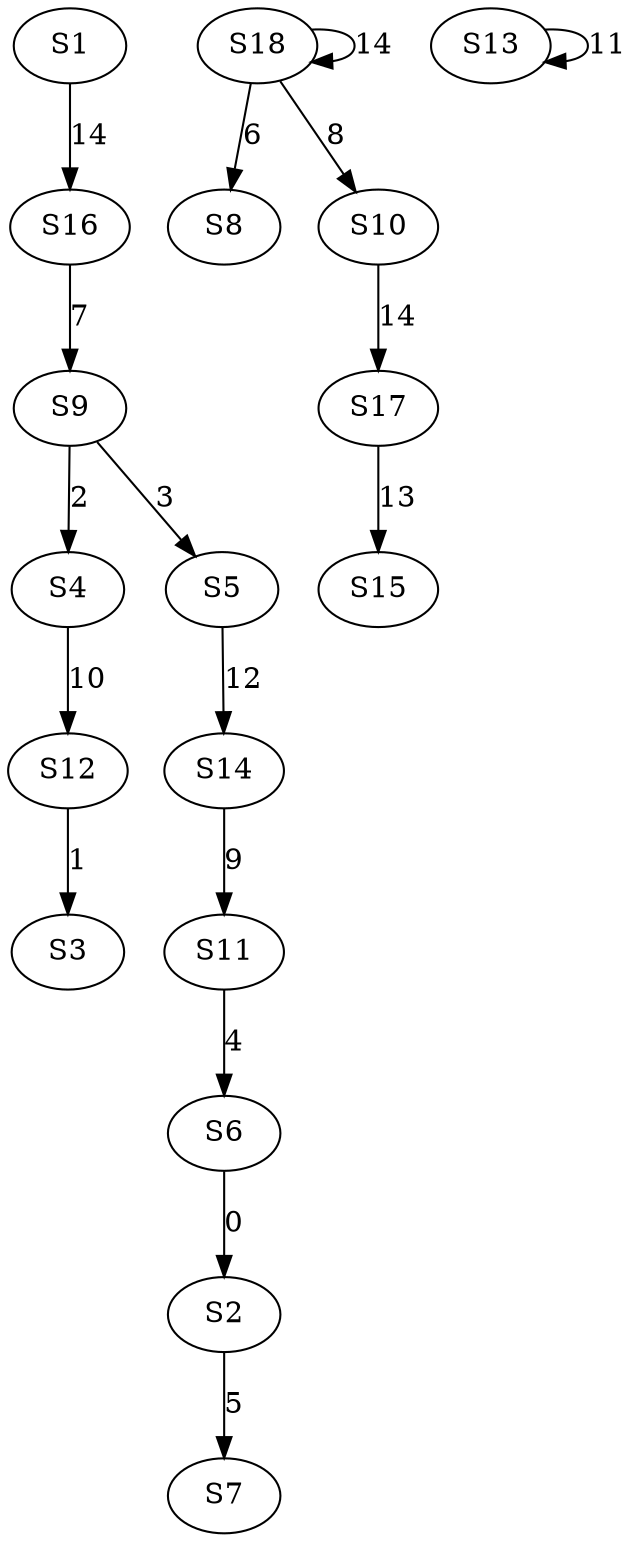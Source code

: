 strict digraph {
	S6 -> S2 [ label = 0 ];
	S12 -> S3 [ label = 1 ];
	S9 -> S4 [ label = 2 ];
	S9 -> S5 [ label = 3 ];
	S11 -> S6 [ label = 4 ];
	S2 -> S7 [ label = 5 ];
	S18 -> S8 [ label = 6 ];
	S16 -> S9 [ label = 7 ];
	S18 -> S10 [ label = 8 ];
	S14 -> S11 [ label = 9 ];
	S4 -> S12 [ label = 10 ];
	S13 -> S13 [ label = 11 ];
	S5 -> S14 [ label = 12 ];
	S17 -> S15 [ label = 13 ];
	S1 -> S16 [ label = 14 ];
	S10 -> S17 [ label = 14 ];
	S18 -> S18 [ label = 14 ];
}